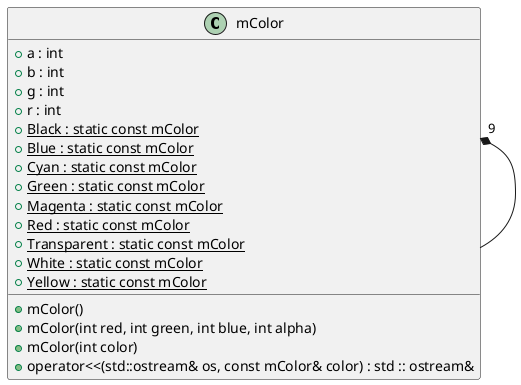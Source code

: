 @startuml





/' Objects '/

class mColor {
	+mColor()
	+mColor(int red, int green, int blue, int alpha)
	+mColor(int color)
	+a : int
	+b : int
	+g : int
	+r : int
	+{static} Black : static const mColor
	+{static} Blue : static const mColor
	+{static} Cyan : static const mColor
	+{static} Green : static const mColor
	+{static} Magenta : static const mColor
	+{static} Red : static const mColor
	+{static} Transparent : static const mColor
	+{static} White : static const mColor
	+{static} Yellow : static const mColor
	+operator<<(std::ostream& os, const mColor& color) : std :: ostream&
}





/' Inheritance relationships '/




/' Aggregation relationships '/

.mColor "9" *-- .mColor






/' Nested objects '/



@enduml

